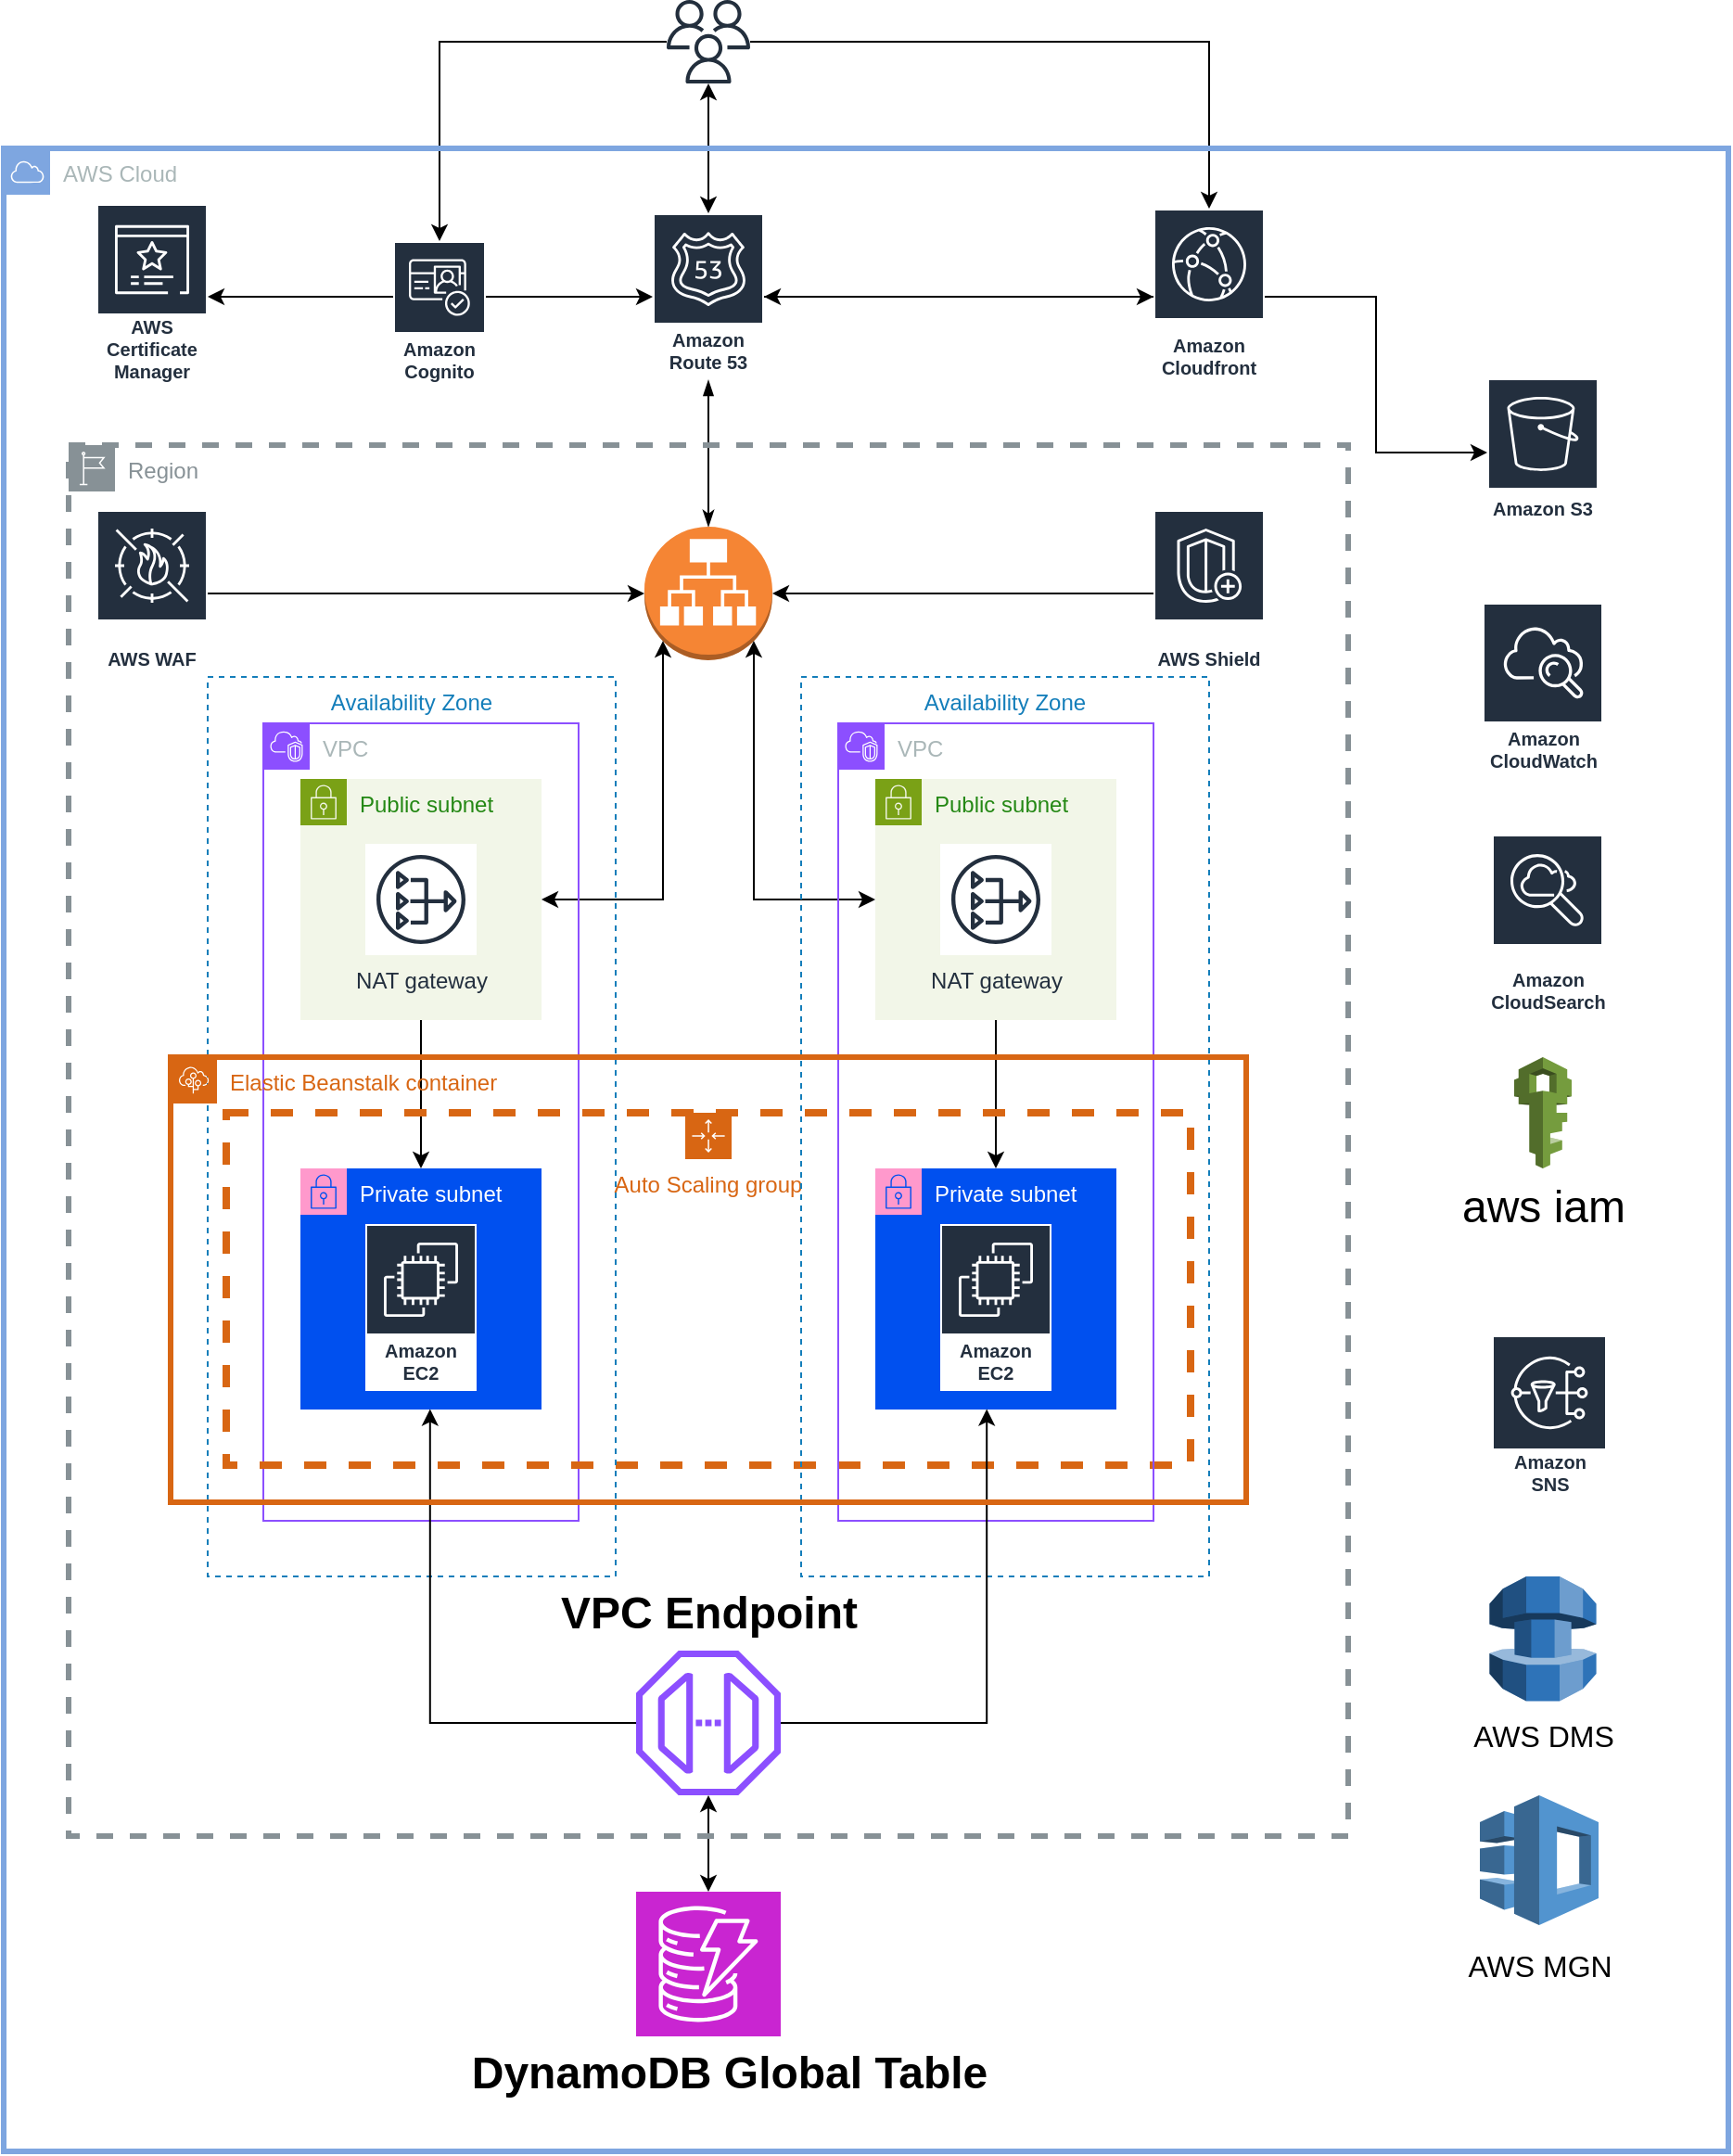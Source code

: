 <mxfile version="24.7.4">
  <diagram name="Página-1" id="g8PEM-mGVgpJ65bvs8Fm">
    <mxGraphModel dx="1434" dy="738" grid="1" gridSize="10" guides="1" tooltips="1" connect="1" arrows="1" fold="1" page="1" pageScale="1" pageWidth="827" pageHeight="1169" math="0" shadow="0">
      <root>
        <mxCell id="0" />
        <mxCell id="1" parent="0" />
        <mxCell id="cXwb-PMR_DtNwbmlAOX8-11" value="" style="edgeStyle=orthogonalEdgeStyle;rounded=0;orthogonalLoop=1;jettySize=auto;html=1;" parent="1" source="cXwb-PMR_DtNwbmlAOX8-3" target="cXwb-PMR_DtNwbmlAOX8-4" edge="1">
          <mxGeometry relative="1" as="geometry" />
        </mxCell>
        <mxCell id="wE_8WQzf885d7VuSv7gv-39" style="edgeStyle=orthogonalEdgeStyle;rounded=0;orthogonalLoop=1;jettySize=auto;html=1;" parent="1" source="cXwb-PMR_DtNwbmlAOX8-3" target="wE_8WQzf885d7VuSv7gv-38" edge="1">
          <mxGeometry relative="1" as="geometry" />
        </mxCell>
        <mxCell id="cXwb-PMR_DtNwbmlAOX8-3" value="Amazon Cloudfront" style="sketch=0;outlineConnect=0;fontColor=#232F3E;gradientColor=none;strokeColor=#ffffff;fillColor=#232F3E;dashed=0;verticalLabelPosition=middle;verticalAlign=bottom;align=center;html=1;whiteSpace=wrap;fontSize=10;fontStyle=1;spacing=3;shape=mxgraph.aws4.productIcon;prIcon=mxgraph.aws4.cloudfront;" parent="1" vertex="1">
          <mxGeometry x="680" y="122.5" width="60" height="95" as="geometry" />
        </mxCell>
        <mxCell id="cXwb-PMR_DtNwbmlAOX8-10" value="" style="edgeStyle=orthogonalEdgeStyle;rounded=0;orthogonalLoop=1;jettySize=auto;html=1;" parent="1" source="cXwb-PMR_DtNwbmlAOX8-4" target="cXwb-PMR_DtNwbmlAOX8-3" edge="1">
          <mxGeometry relative="1" as="geometry" />
        </mxCell>
        <mxCell id="cXwb-PMR_DtNwbmlAOX8-4" value="Amazon Route 53" style="sketch=0;outlineConnect=0;fontColor=#232F3E;gradientColor=none;strokeColor=#ffffff;fillColor=#232F3E;dashed=0;verticalLabelPosition=middle;verticalAlign=bottom;align=center;html=1;whiteSpace=wrap;fontSize=10;fontStyle=1;spacing=3;shape=mxgraph.aws4.productIcon;prIcon=mxgraph.aws4.route_53;" parent="1" vertex="1">
          <mxGeometry x="410" y="125" width="60" height="90" as="geometry" />
        </mxCell>
        <mxCell id="cXwb-PMR_DtNwbmlAOX8-14" value="" style="edgeStyle=orthogonalEdgeStyle;rounded=0;orthogonalLoop=1;jettySize=auto;html=1;" parent="1" source="cXwb-PMR_DtNwbmlAOX8-5" target="cXwb-PMR_DtNwbmlAOX8-8" edge="1">
          <mxGeometry relative="1" as="geometry">
            <mxPoint x="410" y="325" as="targetPoint" />
          </mxGeometry>
        </mxCell>
        <mxCell id="cXwb-PMR_DtNwbmlAOX8-5" value="AWS WAF" style="sketch=0;outlineConnect=0;fontColor=#232F3E;gradientColor=none;strokeColor=#ffffff;fillColor=#232F3E;dashed=0;verticalLabelPosition=middle;verticalAlign=bottom;align=center;html=1;whiteSpace=wrap;fontSize=10;fontStyle=1;spacing=3;shape=mxgraph.aws4.productIcon;prIcon=mxgraph.aws4.waf;" parent="1" vertex="1">
          <mxGeometry x="110" y="285" width="60" height="90" as="geometry" />
        </mxCell>
        <mxCell id="cXwb-PMR_DtNwbmlAOX8-12" style="edgeStyle=orthogonalEdgeStyle;rounded=0;orthogonalLoop=1;jettySize=auto;html=1;startArrow=classic;startFill=1;" parent="1" source="cXwb-PMR_DtNwbmlAOX8-6" target="cXwb-PMR_DtNwbmlAOX8-4" edge="1">
          <mxGeometry relative="1" as="geometry" />
        </mxCell>
        <mxCell id="cXwb-PMR_DtNwbmlAOX8-6" value="AWS Certificate Manager" style="sketch=0;outlineConnect=0;fontColor=#232F3E;gradientColor=none;strokeColor=#ffffff;fillColor=#232F3E;dashed=0;verticalLabelPosition=middle;verticalAlign=bottom;align=center;html=1;whiteSpace=wrap;fontSize=10;fontStyle=1;spacing=3;shape=mxgraph.aws4.productIcon;prIcon=mxgraph.aws4.certificate_manager_3;" parent="1" vertex="1">
          <mxGeometry x="110" y="120" width="60" height="100" as="geometry" />
        </mxCell>
        <mxCell id="cXwb-PMR_DtNwbmlAOX8-7" value="AWS Shield" style="sketch=0;outlineConnect=0;fontColor=#232F3E;gradientColor=none;strokeColor=#ffffff;fillColor=#232F3E;dashed=0;verticalLabelPosition=middle;verticalAlign=bottom;align=center;html=1;whiteSpace=wrap;fontSize=10;fontStyle=1;spacing=3;shape=mxgraph.aws4.productIcon;prIcon=mxgraph.aws4.shield;" parent="1" vertex="1">
          <mxGeometry x="680" y="285" width="60" height="90" as="geometry" />
        </mxCell>
        <mxCell id="cXwb-PMR_DtNwbmlAOX8-16" value="" style="edgeStyle=orthogonalEdgeStyle;rounded=0;orthogonalLoop=1;jettySize=auto;html=1;endArrow=blockThin;endFill=1;strokeColor=default;startArrow=classicThin;startFill=1;" parent="1" source="cXwb-PMR_DtNwbmlAOX8-8" target="cXwb-PMR_DtNwbmlAOX8-4" edge="1">
          <mxGeometry relative="1" as="geometry" />
        </mxCell>
        <mxCell id="cXwb-PMR_DtNwbmlAOX8-8" value="" style="outlineConnect=0;dashed=0;verticalLabelPosition=bottom;verticalAlign=top;align=center;html=1;shape=mxgraph.aws3.application_load_balancer;fillColor=#F58534;gradientColor=none;" parent="1" vertex="1">
          <mxGeometry x="405.5" y="294" width="69" height="72" as="geometry" />
        </mxCell>
        <mxCell id="cXwb-PMR_DtNwbmlAOX8-15" style="edgeStyle=orthogonalEdgeStyle;rounded=0;orthogonalLoop=1;jettySize=auto;html=1;entryX=1;entryY=0.5;entryDx=0;entryDy=0;entryPerimeter=0;" parent="1" source="cXwb-PMR_DtNwbmlAOX8-7" target="cXwb-PMR_DtNwbmlAOX8-8" edge="1">
          <mxGeometry relative="1" as="geometry" />
        </mxCell>
        <mxCell id="wE_8WQzf885d7VuSv7gv-16" style="edgeStyle=orthogonalEdgeStyle;rounded=0;orthogonalLoop=1;jettySize=auto;html=1;" parent="1" source="cXwb-PMR_DtNwbmlAOX8-18" target="cXwb-PMR_DtNwbmlAOX8-29" edge="1">
          <mxGeometry relative="1" as="geometry" />
        </mxCell>
        <mxCell id="cXwb-PMR_DtNwbmlAOX8-18" value="Public subnet" style="points=[[0,0],[0.25,0],[0.5,0],[0.75,0],[1,0],[1,0.25],[1,0.5],[1,0.75],[1,1],[0.75,1],[0.5,1],[0.25,1],[0,1],[0,0.75],[0,0.5],[0,0.25]];outlineConnect=0;gradientColor=none;html=1;whiteSpace=wrap;fontSize=12;fontStyle=0;container=1;pointerEvents=0;collapsible=0;recursiveResize=0;shape=mxgraph.aws4.group;grIcon=mxgraph.aws4.group_security_group;grStroke=0;strokeColor=#7AA116;fillColor=#F2F6E8;verticalAlign=top;align=left;spacingLeft=30;fontColor=#248814;dashed=0;" parent="1" vertex="1">
          <mxGeometry x="220" y="430" width="130" height="130" as="geometry" />
        </mxCell>
        <mxCell id="cXwb-PMR_DtNwbmlAOX8-9" value="NAT gateway" style="sketch=0;outlineConnect=0;fontColor=#232F3E;gradientColor=none;strokeColor=#232F3E;fillColor=#ffffff;dashed=0;verticalLabelPosition=bottom;verticalAlign=top;align=center;html=1;fontSize=12;fontStyle=0;aspect=fixed;shape=mxgraph.aws4.resourceIcon;resIcon=mxgraph.aws4.nat_gateway;" parent="cXwb-PMR_DtNwbmlAOX8-18" vertex="1">
          <mxGeometry x="35" y="35" width="60" height="60" as="geometry" />
        </mxCell>
        <mxCell id="wE_8WQzf885d7VuSv7gv-17" style="edgeStyle=orthogonalEdgeStyle;rounded=0;orthogonalLoop=1;jettySize=auto;html=1;" parent="1" source="cXwb-PMR_DtNwbmlAOX8-20" target="wE_8WQzf885d7VuSv7gv-1" edge="1">
          <mxGeometry relative="1" as="geometry" />
        </mxCell>
        <mxCell id="cXwb-PMR_DtNwbmlAOX8-20" value="Public subnet" style="points=[[0,0],[0.25,0],[0.5,0],[0.75,0],[1,0],[1,0.25],[1,0.5],[1,0.75],[1,1],[0.75,1],[0.5,1],[0.25,1],[0,1],[0,0.75],[0,0.5],[0,0.25]];outlineConnect=0;gradientColor=none;html=1;whiteSpace=wrap;fontSize=12;fontStyle=0;container=1;pointerEvents=0;collapsible=0;recursiveResize=0;shape=mxgraph.aws4.group;grIcon=mxgraph.aws4.group_security_group;grStroke=0;strokeColor=#7AA116;fillColor=#F2F6E8;verticalAlign=top;align=left;spacingLeft=30;fontColor=#248814;dashed=0;" parent="1" vertex="1">
          <mxGeometry x="530" y="430" width="130" height="130" as="geometry" />
        </mxCell>
        <mxCell id="cXwb-PMR_DtNwbmlAOX8-21" value="NAT gateway" style="sketch=0;outlineConnect=0;fontColor=#232F3E;gradientColor=none;strokeColor=#232F3E;fillColor=#ffffff;dashed=0;verticalLabelPosition=bottom;verticalAlign=top;align=center;html=1;fontSize=12;fontStyle=0;aspect=fixed;shape=mxgraph.aws4.resourceIcon;resIcon=mxgraph.aws4.nat_gateway;" parent="cXwb-PMR_DtNwbmlAOX8-20" vertex="1">
          <mxGeometry x="35" y="35" width="60" height="60" as="geometry" />
        </mxCell>
        <mxCell id="cXwb-PMR_DtNwbmlAOX8-22" style="edgeStyle=orthogonalEdgeStyle;rounded=0;orthogonalLoop=1;jettySize=auto;html=1;entryX=0.145;entryY=0.855;entryDx=0;entryDy=0;entryPerimeter=0;startArrow=classic;startFill=1;" parent="1" source="cXwb-PMR_DtNwbmlAOX8-18" target="cXwb-PMR_DtNwbmlAOX8-8" edge="1">
          <mxGeometry relative="1" as="geometry" />
        </mxCell>
        <mxCell id="cXwb-PMR_DtNwbmlAOX8-23" style="edgeStyle=orthogonalEdgeStyle;rounded=0;orthogonalLoop=1;jettySize=auto;html=1;entryX=0.855;entryY=0.855;entryDx=0;entryDy=0;entryPerimeter=0;startArrow=classic;startFill=1;" parent="1" source="cXwb-PMR_DtNwbmlAOX8-20" target="cXwb-PMR_DtNwbmlAOX8-8" edge="1">
          <mxGeometry relative="1" as="geometry" />
        </mxCell>
        <mxCell id="wE_8WQzf885d7VuSv7gv-36" style="edgeStyle=orthogonalEdgeStyle;rounded=0;orthogonalLoop=1;jettySize=auto;html=1;startArrow=classic;startFill=1;" parent="1" source="cXwb-PMR_DtNwbmlAOX8-24" target="cXwb-PMR_DtNwbmlAOX8-4" edge="1">
          <mxGeometry relative="1" as="geometry" />
        </mxCell>
        <mxCell id="wE_8WQzf885d7VuSv7gv-37" style="edgeStyle=orthogonalEdgeStyle;rounded=0;orthogonalLoop=1;jettySize=auto;html=1;" parent="1" source="cXwb-PMR_DtNwbmlAOX8-24" target="cXwb-PMR_DtNwbmlAOX8-3" edge="1">
          <mxGeometry relative="1" as="geometry">
            <Array as="points">
              <mxPoint x="710" y="33" />
            </Array>
          </mxGeometry>
        </mxCell>
        <mxCell id="2ZMxWbPnAsnGwOuR6cdE-9" style="edgeStyle=orthogonalEdgeStyle;rounded=0;orthogonalLoop=1;jettySize=auto;html=1;" edge="1" parent="1" source="cXwb-PMR_DtNwbmlAOX8-24" target="2ZMxWbPnAsnGwOuR6cdE-1">
          <mxGeometry relative="1" as="geometry" />
        </mxCell>
        <mxCell id="cXwb-PMR_DtNwbmlAOX8-24" value="" style="sketch=0;outlineConnect=0;fontColor=#232F3E;gradientColor=none;fillColor=#232F3D;strokeColor=none;dashed=0;verticalLabelPosition=bottom;verticalAlign=top;align=center;html=1;fontSize=12;fontStyle=0;aspect=fixed;pointerEvents=1;shape=mxgraph.aws4.users;" parent="1" vertex="1">
          <mxGeometry x="417.5" y="10" width="45" height="45" as="geometry" />
        </mxCell>
        <mxCell id="cXwb-PMR_DtNwbmlAOX8-29" value="Private subnet" style="points=[[0,0],[0.25,0],[0.5,0],[0.75,0],[1,0],[1,0.25],[1,0.5],[1,0.75],[1,1],[0.75,1],[0.5,1],[0.25,1],[0,1],[0,0.75],[0,0.5],[0,0.25]];outlineConnect=0;html=1;whiteSpace=wrap;fontSize=12;fontStyle=0;container=1;pointerEvents=0;collapsible=0;recursiveResize=0;shape=mxgraph.aws4.group;grIcon=mxgraph.aws4.group_security_group;grStroke=0;strokeColor=#FF99CC;fillColor=#0050ef;verticalAlign=top;align=left;spacingLeft=30;dashed=0;fontColor=#ffffff;" parent="1" vertex="1">
          <mxGeometry x="220" y="640" width="130" height="130" as="geometry" />
        </mxCell>
        <mxCell id="cXwb-PMR_DtNwbmlAOX8-25" value="Amazon EC2" style="sketch=0;outlineConnect=0;fontColor=#232F3E;gradientColor=none;strokeColor=#ffffff;fillColor=#232F3E;dashed=0;verticalLabelPosition=middle;verticalAlign=bottom;align=center;html=1;whiteSpace=wrap;fontSize=10;fontStyle=1;spacing=3;shape=mxgraph.aws4.productIcon;prIcon=mxgraph.aws4.ec2;" parent="cXwb-PMR_DtNwbmlAOX8-29" vertex="1">
          <mxGeometry x="35" y="30" width="60" height="90" as="geometry" />
        </mxCell>
        <mxCell id="wE_8WQzf885d7VuSv7gv-1" value="Private subnet" style="points=[[0,0],[0.25,0],[0.5,0],[0.75,0],[1,0],[1,0.25],[1,0.5],[1,0.75],[1,1],[0.75,1],[0.5,1],[0.25,1],[0,1],[0,0.75],[0,0.5],[0,0.25]];outlineConnect=0;html=1;whiteSpace=wrap;fontSize=12;fontStyle=0;container=1;pointerEvents=0;collapsible=0;recursiveResize=0;shape=mxgraph.aws4.group;grIcon=mxgraph.aws4.group_security_group;grStroke=0;strokeColor=#FF99CC;fillColor=#0050ef;verticalAlign=top;align=left;spacingLeft=30;dashed=0;fontColor=#ffffff;" parent="1" vertex="1">
          <mxGeometry x="530" y="640" width="130" height="130" as="geometry" />
        </mxCell>
        <mxCell id="wE_8WQzf885d7VuSv7gv-2" value="Amazon EC2" style="sketch=0;outlineConnect=0;fontColor=#232F3E;gradientColor=none;strokeColor=#ffffff;fillColor=#232F3E;dashed=0;verticalLabelPosition=middle;verticalAlign=bottom;align=center;html=1;whiteSpace=wrap;fontSize=10;fontStyle=1;spacing=3;shape=mxgraph.aws4.productIcon;prIcon=mxgraph.aws4.ec2;" parent="wE_8WQzf885d7VuSv7gv-1" vertex="1">
          <mxGeometry x="35" y="30" width="60" height="90" as="geometry" />
        </mxCell>
        <mxCell id="wE_8WQzf885d7VuSv7gv-3" value="VPC" style="points=[[0,0],[0.25,0],[0.5,0],[0.75,0],[1,0],[1,0.25],[1,0.5],[1,0.75],[1,1],[0.75,1],[0.5,1],[0.25,1],[0,1],[0,0.75],[0,0.5],[0,0.25]];outlineConnect=0;gradientColor=none;html=1;whiteSpace=wrap;fontSize=12;fontStyle=0;container=1;pointerEvents=0;collapsible=0;recursiveResize=0;shape=mxgraph.aws4.group;grIcon=mxgraph.aws4.group_vpc2;strokeColor=#8C4FFF;fillColor=none;verticalAlign=top;align=left;spacingLeft=30;fontColor=#AAB7B8;dashed=0;" parent="1" vertex="1">
          <mxGeometry x="200" y="400" width="170" height="430" as="geometry" />
        </mxCell>
        <mxCell id="cXwb-PMR_DtNwbmlAOX8-27" value="Auto Scaling group" style="points=[[0,0],[0.25,0],[0.5,0],[0.75,0],[1,0],[1,0.25],[1,0.5],[1,0.75],[1,1],[0.75,1],[0.5,1],[0.25,1],[0,1],[0,0.75],[0,0.5],[0,0.25]];outlineConnect=0;gradientColor=none;html=1;whiteSpace=wrap;fontSize=12;fontStyle=0;container=1;pointerEvents=0;collapsible=0;recursiveResize=0;shape=mxgraph.aws4.groupCenter;grIcon=mxgraph.aws4.group_auto_scaling_group;grStroke=1;strokeColor=#D86613;fillColor=none;verticalAlign=top;align=center;fontColor=#D86613;dashed=1;spacingTop=25;strokeWidth=4;" parent="wE_8WQzf885d7VuSv7gv-3" vertex="1">
          <mxGeometry x="-20" y="210" width="520" height="190" as="geometry" />
        </mxCell>
        <mxCell id="wE_8WQzf885d7VuSv7gv-14" value="VPC" style="points=[[0,0],[0.25,0],[0.5,0],[0.75,0],[1,0],[1,0.25],[1,0.5],[1,0.75],[1,1],[0.75,1],[0.5,1],[0.25,1],[0,1],[0,0.75],[0,0.5],[0,0.25]];outlineConnect=0;gradientColor=none;html=1;whiteSpace=wrap;fontSize=12;fontStyle=0;container=1;pointerEvents=0;collapsible=0;recursiveResize=0;shape=mxgraph.aws4.group;grIcon=mxgraph.aws4.group_vpc2;strokeColor=#8C4FFF;fillColor=none;verticalAlign=top;align=left;spacingLeft=30;fontColor=#AAB7B8;dashed=0;" parent="1" vertex="1">
          <mxGeometry x="510" y="400" width="170" height="430" as="geometry" />
        </mxCell>
        <mxCell id="wE_8WQzf885d7VuSv7gv-20" value="Availability Zone" style="fillColor=none;strokeColor=#147EBA;dashed=1;verticalAlign=top;fontStyle=0;fontColor=#147EBA;whiteSpace=wrap;html=1;" parent="1" vertex="1">
          <mxGeometry x="490" y="375" width="220" height="485" as="geometry" />
        </mxCell>
        <mxCell id="wE_8WQzf885d7VuSv7gv-21" value="Availability Zone" style="fillColor=none;strokeColor=#147EBA;dashed=1;verticalAlign=top;fontStyle=0;fontColor=#147EBA;whiteSpace=wrap;html=1;" parent="1" vertex="1">
          <mxGeometry x="170" y="375" width="220" height="485" as="geometry" />
        </mxCell>
        <mxCell id="wE_8WQzf885d7VuSv7gv-26" style="edgeStyle=orthogonalEdgeStyle;rounded=0;orthogonalLoop=1;jettySize=auto;html=1;startArrow=classic;startFill=1;" parent="1" source="wE_8WQzf885d7VuSv7gv-23" target="wE_8WQzf885d7VuSv7gv-25" edge="1">
          <mxGeometry relative="1" as="geometry" />
        </mxCell>
        <mxCell id="wE_8WQzf885d7VuSv7gv-23" value="" style="sketch=0;outlineConnect=0;fontColor=#232F3E;gradientColor=none;fillColor=#8C4FFF;strokeColor=none;dashed=0;verticalLabelPosition=bottom;verticalAlign=top;align=center;html=1;fontSize=12;fontStyle=0;aspect=fixed;pointerEvents=1;shape=mxgraph.aws4.endpoint;" parent="1" vertex="1">
          <mxGeometry x="401" y="900" width="78" height="78" as="geometry" />
        </mxCell>
        <mxCell id="wE_8WQzf885d7VuSv7gv-25" value="" style="sketch=0;points=[[0,0,0],[0.25,0,0],[0.5,0,0],[0.75,0,0],[1,0,0],[0,1,0],[0.25,1,0],[0.5,1,0],[0.75,1,0],[1,1,0],[0,0.25,0],[0,0.5,0],[0,0.75,0],[1,0.25,0],[1,0.5,0],[1,0.75,0]];outlineConnect=0;fontColor=#232F3E;fillColor=#C925D1;strokeColor=#ffffff;dashed=0;verticalLabelPosition=bottom;verticalAlign=top;align=center;html=1;fontSize=12;fontStyle=0;aspect=fixed;shape=mxgraph.aws4.resourceIcon;resIcon=mxgraph.aws4.dynamodb;" parent="1" vertex="1">
          <mxGeometry x="401" y="1030" width="78" height="78" as="geometry" />
        </mxCell>
        <mxCell id="wE_8WQzf885d7VuSv7gv-27" style="edgeStyle=orthogonalEdgeStyle;rounded=0;orthogonalLoop=1;jettySize=auto;html=1;entryX=0.545;entryY=0.814;entryDx=0;entryDy=0;entryPerimeter=0;" parent="1" source="wE_8WQzf885d7VuSv7gv-23" target="wE_8WQzf885d7VuSv7gv-21" edge="1">
          <mxGeometry relative="1" as="geometry" />
        </mxCell>
        <mxCell id="wE_8WQzf885d7VuSv7gv-28" style="edgeStyle=orthogonalEdgeStyle;rounded=0;orthogonalLoop=1;jettySize=auto;html=1;entryX=0.455;entryY=0.814;entryDx=0;entryDy=0;entryPerimeter=0;" parent="1" source="wE_8WQzf885d7VuSv7gv-23" target="wE_8WQzf885d7VuSv7gv-20" edge="1">
          <mxGeometry relative="1" as="geometry" />
        </mxCell>
        <mxCell id="wE_8WQzf885d7VuSv7gv-29" value="VPC Endpoint" style="text;strokeColor=none;fillColor=none;html=1;fontSize=24;fontStyle=1;verticalAlign=middle;align=center;" parent="1" vertex="1">
          <mxGeometry x="390" y="860" width="100" height="40" as="geometry" />
        </mxCell>
        <mxCell id="wE_8WQzf885d7VuSv7gv-30" value="DynamoDB Global Table" style="text;strokeColor=none;fillColor=none;html=1;fontSize=24;fontStyle=1;verticalAlign=middle;align=center;" parent="1" vertex="1">
          <mxGeometry x="401" y="1108" width="100" height="40" as="geometry" />
        </mxCell>
        <mxCell id="wE_8WQzf885d7VuSv7gv-31" value="Region" style="sketch=0;outlineConnect=0;gradientColor=none;html=1;whiteSpace=wrap;fontSize=12;fontStyle=0;shape=mxgraph.aws4.group;grIcon=mxgraph.aws4.group_region;strokeColor=#879196;fillColor=none;verticalAlign=top;align=left;spacingLeft=30;fontColor=#879196;dashed=1;strokeWidth=3;" parent="1" vertex="1">
          <mxGeometry x="95" y="250" width="690" height="750" as="geometry" />
        </mxCell>
        <mxCell id="wE_8WQzf885d7VuSv7gv-38" value="Amazon S3" style="sketch=0;outlineConnect=0;fontColor=#232F3E;gradientColor=none;strokeColor=#ffffff;fillColor=#232F3E;dashed=0;verticalLabelPosition=middle;verticalAlign=bottom;align=center;html=1;whiteSpace=wrap;fontSize=10;fontStyle=1;spacing=3;shape=mxgraph.aws4.productIcon;prIcon=mxgraph.aws4.s3;" parent="1" vertex="1">
          <mxGeometry x="860" y="214" width="60" height="80" as="geometry" />
        </mxCell>
        <mxCell id="wE_8WQzf885d7VuSv7gv-40" value="Amazon CloudWatch" style="sketch=0;outlineConnect=0;fontColor=#232F3E;gradientColor=none;strokeColor=#ffffff;fillColor=#232F3E;dashed=0;verticalLabelPosition=middle;verticalAlign=bottom;align=center;html=1;whiteSpace=wrap;fontSize=10;fontStyle=1;spacing=3;shape=mxgraph.aws4.productIcon;prIcon=mxgraph.aws4.cloudwatch;" parent="1" vertex="1">
          <mxGeometry x="857.5" y="335" width="65" height="95" as="geometry" />
        </mxCell>
        <mxCell id="wE_8WQzf885d7VuSv7gv-42" value="Amazon CloudSearch" style="sketch=0;outlineConnect=0;fontColor=#232F3E;gradientColor=none;strokeColor=#ffffff;fillColor=#232F3E;dashed=0;verticalLabelPosition=middle;verticalAlign=bottom;align=center;html=1;whiteSpace=wrap;fontSize=10;fontStyle=1;spacing=3;shape=mxgraph.aws4.productIcon;prIcon=mxgraph.aws4.cloudsearch;" parent="1" vertex="1">
          <mxGeometry x="862.5" y="460" width="60" height="100" as="geometry" />
        </mxCell>
        <mxCell id="wE_8WQzf885d7VuSv7gv-48" value="" style="group" parent="1" connectable="0" vertex="1">
          <mxGeometry x="840" y="580" width="100" height="100" as="geometry" />
        </mxCell>
        <mxCell id="wE_8WQzf885d7VuSv7gv-44" value="" style="outlineConnect=0;dashed=0;verticalLabelPosition=bottom;verticalAlign=top;align=center;html=1;shape=mxgraph.aws3.iam;fillColor=#759C3E;gradientColor=none;" parent="wE_8WQzf885d7VuSv7gv-48" vertex="1">
          <mxGeometry x="34.5" width="31" height="60" as="geometry" />
        </mxCell>
        <mxCell id="wE_8WQzf885d7VuSv7gv-45" value="&lt;p style=&quot;line-height: 50%;&quot;&gt;&lt;span style=&quot;font-weight: normal;&quot;&gt;aws iam&lt;/span&gt;&lt;/p&gt;" style="text;strokeColor=none;fillColor=none;html=1;fontSize=24;fontStyle=1;verticalAlign=middle;align=center;" parent="wE_8WQzf885d7VuSv7gv-48" vertex="1">
          <mxGeometry y="60" width="100" height="40" as="geometry" />
        </mxCell>
        <mxCell id="wE_8WQzf885d7VuSv7gv-50" value="Amazon SNS" style="sketch=0;outlineConnect=0;fontColor=#232F3E;gradientColor=none;strokeColor=#ffffff;fillColor=#232F3E;dashed=0;verticalLabelPosition=middle;verticalAlign=bottom;align=center;html=1;whiteSpace=wrap;fontSize=10;fontStyle=1;spacing=3;shape=mxgraph.aws4.productIcon;prIcon=mxgraph.aws4.sns;" parent="1" vertex="1">
          <mxGeometry x="862.5" y="730" width="62" height="90" as="geometry" />
        </mxCell>
        <mxCell id="wE_8WQzf885d7VuSv7gv-51" value="AWS Cloud" style="sketch=0;outlineConnect=0;gradientColor=none;html=1;whiteSpace=wrap;fontSize=12;fontStyle=0;shape=mxgraph.aws4.group;grIcon=mxgraph.aws4.group_aws_cloud;strokeColor=#7EA6E0;fillColor=none;verticalAlign=top;align=left;spacingLeft=30;fontColor=#AAB7B8;dashed=0;strokeWidth=3;" parent="1" vertex="1">
          <mxGeometry x="60" y="90" width="930" height="1080" as="geometry" />
        </mxCell>
        <mxCell id="2ZMxWbPnAsnGwOuR6cdE-1" value="Amazon Cognito" style="sketch=0;outlineConnect=0;fontColor=#232F3E;gradientColor=none;strokeColor=#ffffff;fillColor=#232F3E;dashed=0;verticalLabelPosition=middle;verticalAlign=bottom;align=center;html=1;whiteSpace=wrap;fontSize=10;fontStyle=1;spacing=3;shape=mxgraph.aws4.productIcon;prIcon=mxgraph.aws4.cognito;" vertex="1" parent="1">
          <mxGeometry x="270" y="140" width="50" height="80" as="geometry" />
        </mxCell>
        <mxCell id="2ZMxWbPnAsnGwOuR6cdE-5" value="" style="group" vertex="1" connectable="0" parent="1">
          <mxGeometry x="850" y="860" width="80" height="100.5" as="geometry" />
        </mxCell>
        <mxCell id="2ZMxWbPnAsnGwOuR6cdE-3" value="" style="outlineConnect=0;dashed=0;verticalLabelPosition=bottom;verticalAlign=top;align=center;html=1;shape=mxgraph.aws3.database_migration_service;fillColor=#2E73B8;gradientColor=none;" vertex="1" parent="2ZMxWbPnAsnGwOuR6cdE-5">
          <mxGeometry x="11.2" width="57.6" height="67.277" as="geometry" />
        </mxCell>
        <mxCell id="2ZMxWbPnAsnGwOuR6cdE-4" value="&lt;span style=&quot;font-weight: normal;&quot;&gt;&lt;font style=&quot;font-size: 16px;&quot;&gt;AWS DMS&lt;/font&gt;&lt;/span&gt;" style="text;strokeColor=none;fillColor=none;html=1;fontSize=24;fontStyle=1;verticalAlign=middle;align=center;" vertex="1" parent="2ZMxWbPnAsnGwOuR6cdE-5">
          <mxGeometry y="67.277" width="80" height="33.223" as="geometry" />
        </mxCell>
        <mxCell id="2ZMxWbPnAsnGwOuR6cdE-8" value="" style="group" vertex="1" connectable="0" parent="1">
          <mxGeometry x="838" y="978" width="100" height="110" as="geometry" />
        </mxCell>
        <mxCell id="2ZMxWbPnAsnGwOuR6cdE-6" value="" style="outlineConnect=0;dashed=0;verticalLabelPosition=bottom;verticalAlign=top;align=center;html=1;shape=mxgraph.aws3.application_discovery_service;fillColor=#5294CF;gradientColor=none;" vertex="1" parent="2ZMxWbPnAsnGwOuR6cdE-8">
          <mxGeometry x="18" width="64" height="70" as="geometry" />
        </mxCell>
        <mxCell id="2ZMxWbPnAsnGwOuR6cdE-7" value="&lt;font style=&quot;font-size: 16px; font-weight: normal;&quot;&gt;AWS MGN&lt;/font&gt;" style="text;strokeColor=none;fillColor=none;html=1;fontSize=24;fontStyle=1;verticalAlign=middle;align=center;" vertex="1" parent="2ZMxWbPnAsnGwOuR6cdE-8">
          <mxGeometry y="70" width="100" height="40" as="geometry" />
        </mxCell>
        <mxCell id="2ZMxWbPnAsnGwOuR6cdE-10" value="Elastic Beanstalk container" style="points=[[0,0],[0.25,0],[0.5,0],[0.75,0],[1,0],[1,0.25],[1,0.5],[1,0.75],[1,1],[0.75,1],[0.5,1],[0.25,1],[0,1],[0,0.75],[0,0.5],[0,0.25]];outlineConnect=0;gradientColor=none;html=1;whiteSpace=wrap;fontSize=12;fontStyle=0;container=1;pointerEvents=0;collapsible=0;recursiveResize=0;shape=mxgraph.aws4.group;grIcon=mxgraph.aws4.group_elastic_beanstalk;strokeColor=#D86613;fillColor=none;verticalAlign=top;align=left;spacingLeft=30;fontColor=#D86613;dashed=0;strokeWidth=3;" vertex="1" parent="1">
          <mxGeometry x="150" y="580" width="580" height="240" as="geometry" />
        </mxCell>
      </root>
    </mxGraphModel>
  </diagram>
</mxfile>
